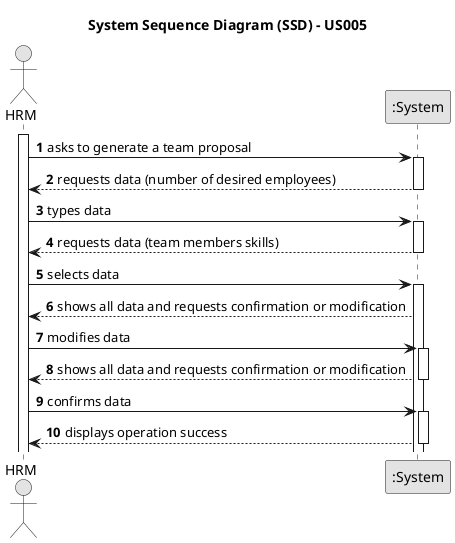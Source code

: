 @startuml
skinparam monochrome true
skinparam packageStyle rectangle
skinparam shadowing false

title System Sequence Diagram (SSD) - US005

autonumber

actor "HRM" as Employee
participant ":System" as System

activate Employee

    Employee -> System : asks to generate a team proposal
    activate System

        System --> Employee : requests data (number of desired employees)
    deactivate System

    Employee -> System : types data
    activate System

        System --> Employee : requests data (team members skills)
    deactivate System

    Employee -> System : selects data
    activate System

        System --> Employee : shows all data and requests confirmation or modification

       Employee -> System : modifies data
        activate System

          System --> Employee : shows all data and requests confirmation or modification
       deactivate System

               Employee -> System : confirms data
                activate System

            System --> Employee : displays operation success
        deactivate System



@enduml